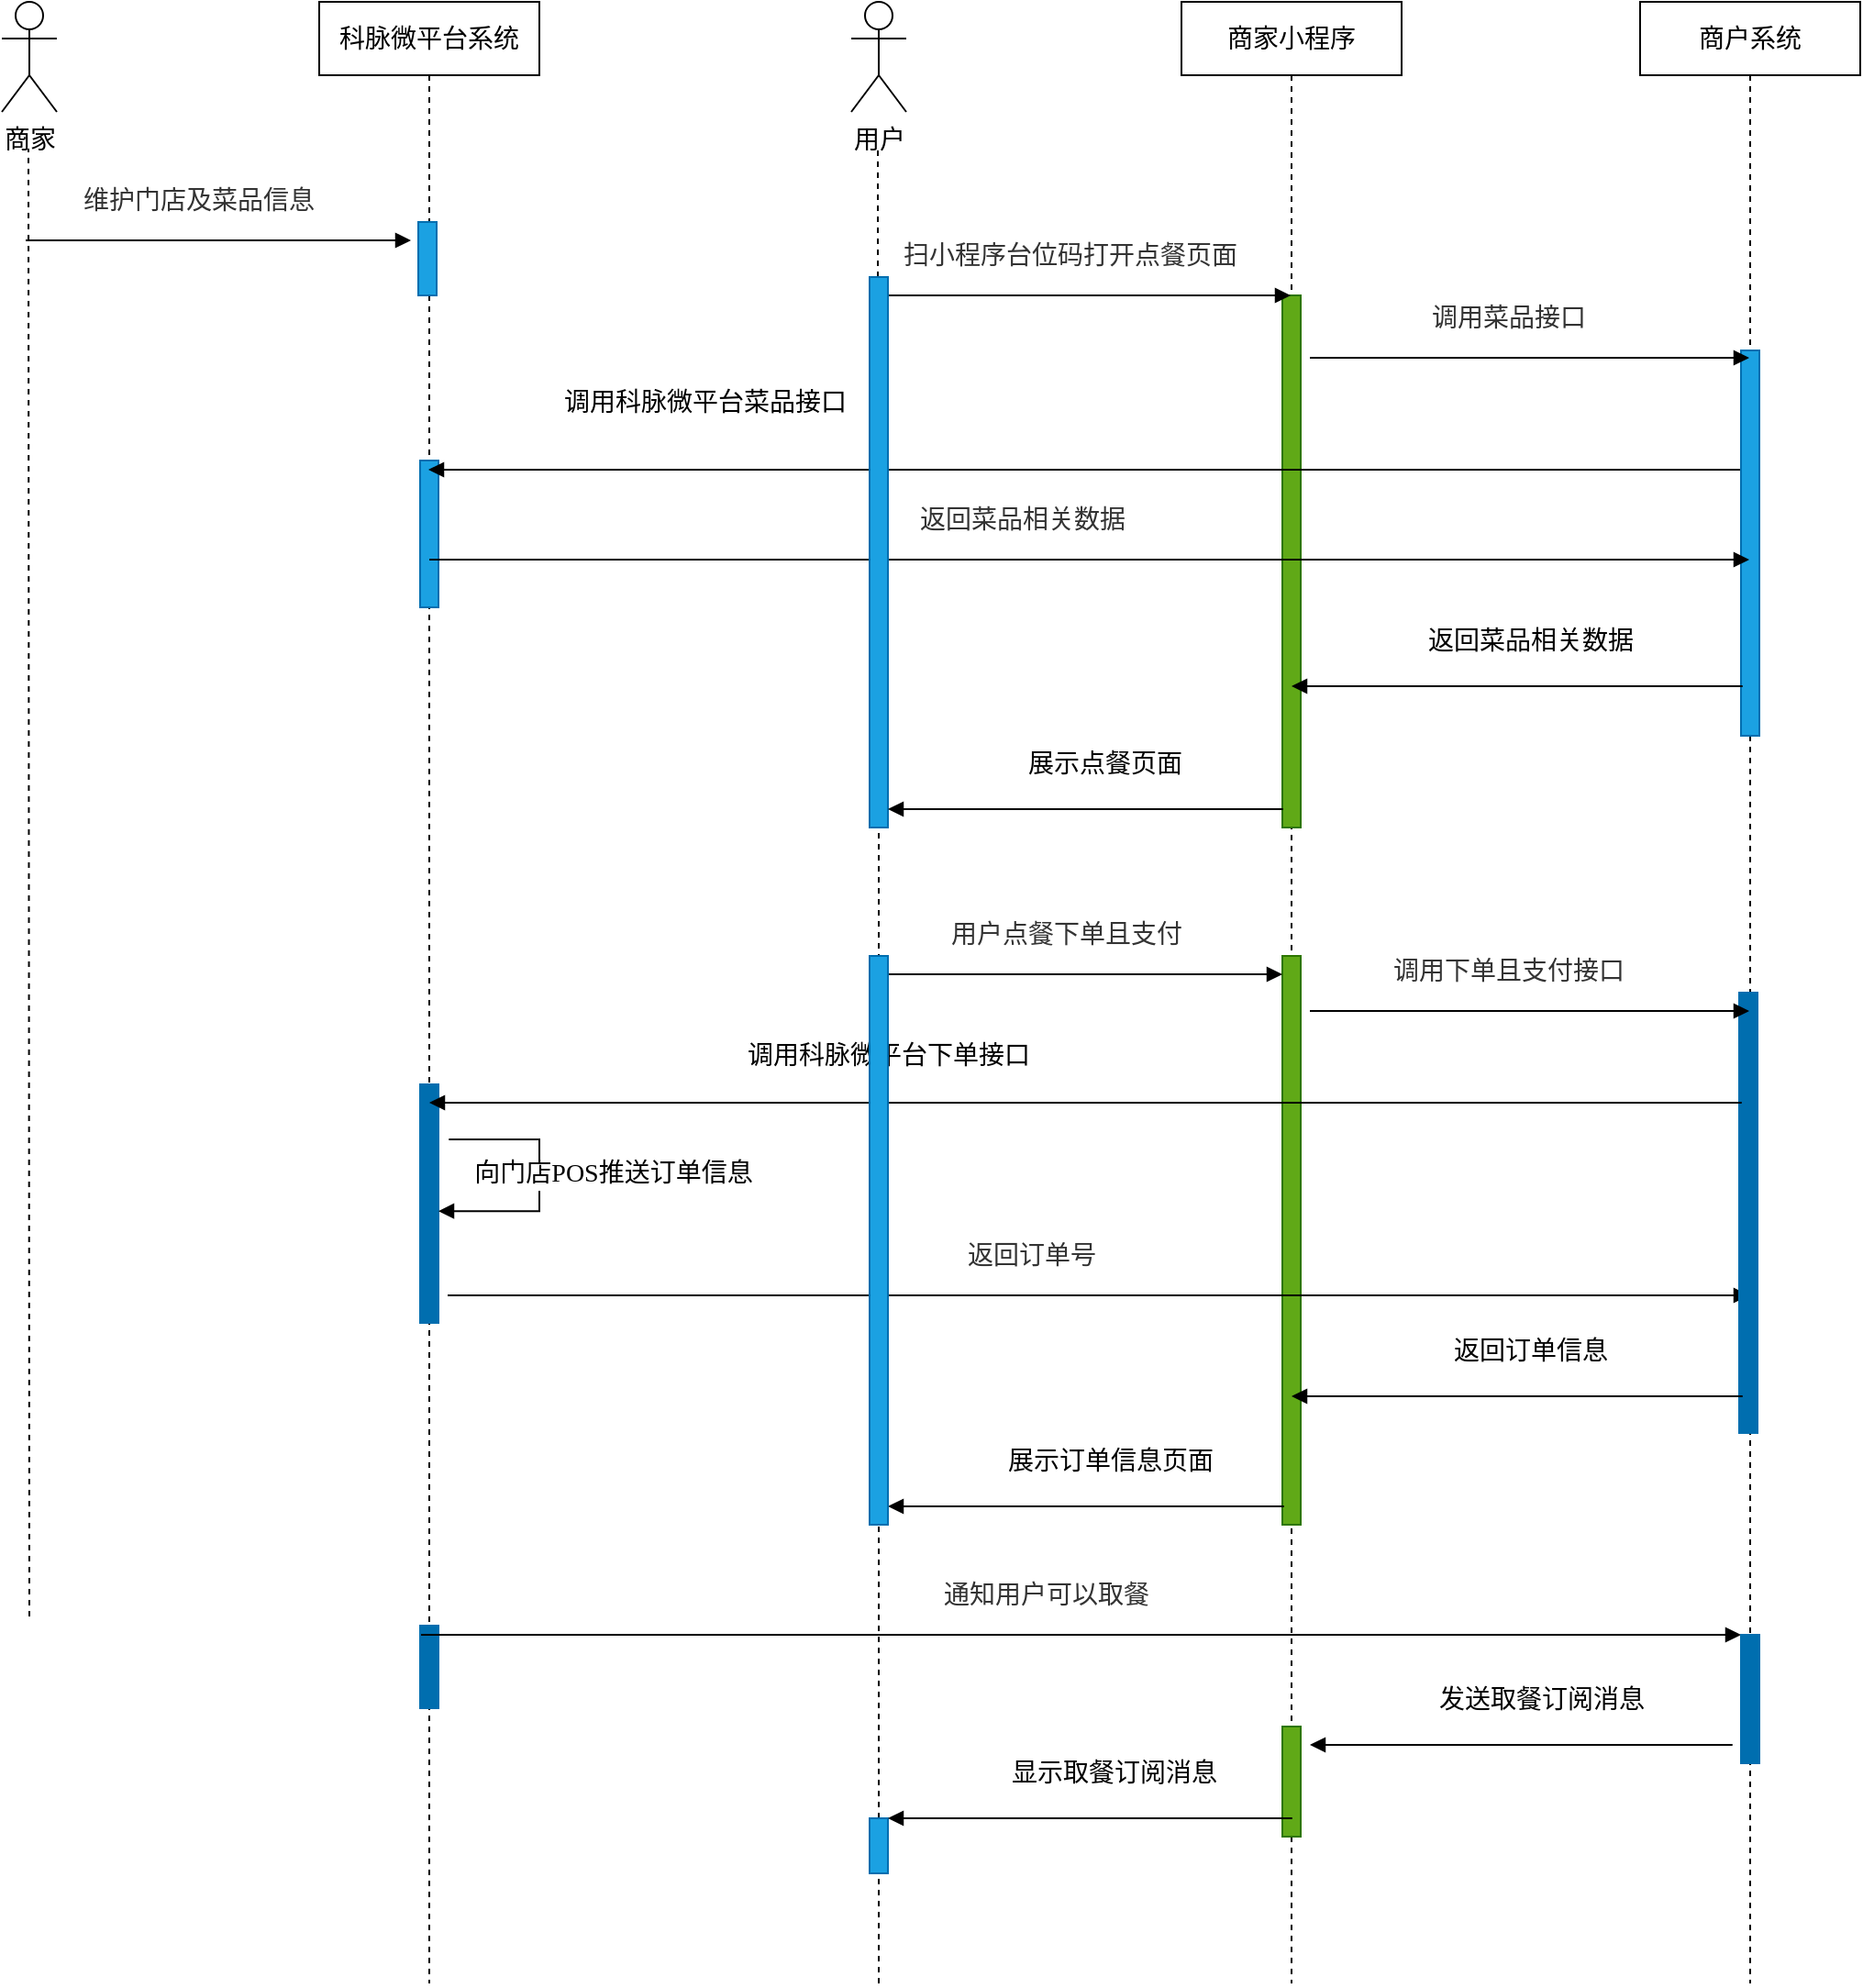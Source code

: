 <mxfile version="14.5.10" type="github">
  <diagram id="5aa129d9-4b51-9b99-0a78-bb2f967fc3d4" name="Page-1">
    <mxGraphModel dx="1822" dy="794" grid="1" gridSize="10" guides="1" tooltips="1" connect="1" arrows="1" fold="1" page="0" pageScale="1" pageWidth="827" pageHeight="1169" background="#ffffff" math="0" shadow="0">
      <root>
        <mxCell id="0" />
        <mxCell id="1" parent="0" />
        <mxCell id="y1rh6phJj4241kgfLrmI-49" value="&lt;font style=&quot;font-size: 14px&quot;&gt;商家&lt;/font&gt;" style="shape=umlActor;verticalLabelPosition=bottom;verticalAlign=top;html=1;outlineConnect=0;movable=1;resizable=1;rotatable=1;deletable=1;editable=1;connectable=1;" parent="1" vertex="1">
          <mxGeometry x="-53" y="80" width="30" height="60" as="geometry" />
        </mxCell>
        <mxCell id="y1rh6phJj4241kgfLrmI-62" value="商家小程序" style="shape=umlLifeline;perimeter=lifelinePerimeter;whiteSpace=wrap;html=1;container=1;collapsible=0;recursiveResize=0;outlineConnect=0;fontSize=14;" parent="1" vertex="1">
          <mxGeometry x="590" y="80" width="120" height="1080" as="geometry" />
        </mxCell>
        <mxCell id="y1rh6phJj4241kgfLrmI-63" value="" style="html=1;points=[];perimeter=orthogonalPerimeter;fillColor=#60a917;strokeColor=#2D7600;fontColor=#ffffff;" parent="y1rh6phJj4241kgfLrmI-62" vertex="1">
          <mxGeometry x="55" y="160" width="10" height="290" as="geometry" />
        </mxCell>
        <mxCell id="QpcFcwuWjfST1NYp_s-o-11" value="" style="html=1;points=[];perimeter=orthogonalPerimeter;fillColor=#60a917;strokeColor=#2D7600;fontColor=#ffffff;" parent="y1rh6phJj4241kgfLrmI-62" vertex="1">
          <mxGeometry x="55" y="520" width="10" height="310" as="geometry" />
        </mxCell>
        <mxCell id="A0QS7YvNojqld_3xA-VV-14" value="" style="html=1;points=[];perimeter=orthogonalPerimeter;fillColor=#60a917;strokeColor=#2D7600;fontColor=#ffffff;" vertex="1" parent="y1rh6phJj4241kgfLrmI-62">
          <mxGeometry x="55" y="940" width="10" height="60" as="geometry" />
        </mxCell>
        <mxCell id="y1rh6phJj4241kgfLrmI-64" value="&lt;font style=&quot;font-size: 14px&quot;&gt;科脉微平台系统&lt;/font&gt;" style="shape=umlLifeline;perimeter=lifelinePerimeter;whiteSpace=wrap;html=1;container=1;collapsible=0;recursiveResize=0;outlineConnect=0;" parent="1" vertex="1">
          <mxGeometry x="120" y="80" width="120" height="1080" as="geometry" />
        </mxCell>
        <mxCell id="y1rh6phJj4241kgfLrmI-65" value="" style="html=1;points=[];perimeter=orthogonalPerimeter;fillColor=#1ba1e2;strokeColor=#006EAF;fontColor=#ffffff;" parent="y1rh6phJj4241kgfLrmI-64" vertex="1">
          <mxGeometry x="54" y="120" width="10" height="40" as="geometry" />
        </mxCell>
        <mxCell id="QpcFcwuWjfST1NYp_s-o-14" value="" style="html=1;points=[];perimeter=orthogonalPerimeter;rounded=0;shadow=0;comic=0;labelBackgroundColor=none;strokeColor=#006EAF;strokeWidth=1;fontFamily=Verdana;fontSize=12;fontColor=#ffffff;align=center;fillColor=#006EAF;" parent="y1rh6phJj4241kgfLrmI-64" vertex="1">
          <mxGeometry x="55" y="590" width="10" height="130" as="geometry" />
        </mxCell>
        <mxCell id="0CgtTunisocNIU1OMhdK-7" value="" style="html=1;points=[];perimeter=orthogonalPerimeter;fillColor=#1ba1e2;strokeColor=#006EAF;fontColor=#ffffff;" parent="y1rh6phJj4241kgfLrmI-64" vertex="1">
          <mxGeometry x="55" y="250" width="10" height="80" as="geometry" />
        </mxCell>
        <mxCell id="A0QS7YvNojqld_3xA-VV-10" value="" style="html=1;points=[];perimeter=orthogonalPerimeter;rounded=0;shadow=0;comic=0;labelBackgroundColor=none;strokeColor=#006EAF;strokeWidth=1;fontFamily=Verdana;fontSize=12;fontColor=#ffffff;align=center;fillColor=#006EAF;" vertex="1" parent="y1rh6phJj4241kgfLrmI-64">
          <mxGeometry x="55" y="885" width="10" height="45" as="geometry" />
        </mxCell>
        <mxCell id="y1rh6phJj4241kgfLrmI-76" value="" style="endArrow=none;dashed=1;html=1;movable=1;resizable=1;rotatable=1;deletable=1;editable=1;connectable=1;" parent="1" edge="1">
          <mxGeometry width="50" height="50" relative="1" as="geometry">
            <mxPoint x="-38" y="960" as="sourcePoint" />
            <mxPoint x="-38.5" y="160" as="targetPoint" />
          </mxGeometry>
        </mxCell>
        <mxCell id="y1rh6phJj4241kgfLrmI-77" value="&lt;div style=&quot;text-align: left ; font-size: 14px&quot;&gt;&lt;font color=&quot;#333333&quot;&gt;扫小程序台位码打开点餐页面&lt;/font&gt;&lt;/div&gt;" style="html=1;verticalAlign=bottom;endArrow=block;labelBackgroundColor=none;fontFamily=Verdana;fontSize=14;edgeStyle=elbowEdgeStyle;elbow=vertical;" parent="1" edge="1">
          <mxGeometry x="-0.104" y="10" relative="1" as="geometry">
            <mxPoint x="430" y="240" as="sourcePoint" />
            <mxPoint x="649.5" y="240" as="targetPoint" />
            <mxPoint as="offset" />
          </mxGeometry>
        </mxCell>
        <mxCell id="QpcFcwuWjfST1NYp_s-o-5" value="&lt;span style=&quot;color: rgb(51 , 51 , 51) ; text-align: left&quot;&gt;&lt;font style=&quot;font-size: 14px&quot;&gt;维护门店及菜品信息&lt;/font&gt;&lt;/span&gt;" style="html=1;verticalAlign=bottom;endArrow=block;labelBackgroundColor=none;fontFamily=Verdana;fontSize=12;edgeStyle=elbowEdgeStyle;elbow=vertical;" parent="1" edge="1">
          <mxGeometry x="-0.104" y="10" relative="1" as="geometry">
            <mxPoint x="-40" y="210" as="sourcePoint" />
            <mxPoint x="170" y="210" as="targetPoint" />
            <mxPoint as="offset" />
            <Array as="points">
              <mxPoint x="65" y="210" />
            </Array>
          </mxGeometry>
        </mxCell>
        <mxCell id="QpcFcwuWjfST1NYp_s-o-9" value="&lt;span style=&quot;font-size: 14px&quot;&gt;用户&lt;/span&gt;" style="shape=umlActor;verticalLabelPosition=bottom;verticalAlign=top;html=1;outlineConnect=0;movable=1;resizable=1;rotatable=1;deletable=1;editable=1;connectable=1;" parent="1" vertex="1">
          <mxGeometry x="410" y="80" width="30" height="60" as="geometry" />
        </mxCell>
        <mxCell id="QpcFcwuWjfST1NYp_s-o-10" value="" style="endArrow=none;dashed=1;html=1;movable=1;resizable=1;rotatable=1;deletable=1;editable=1;connectable=1;startArrow=none;" parent="1" source="0CgtTunisocNIU1OMhdK-9" edge="1">
          <mxGeometry width="50" height="50" relative="1" as="geometry">
            <mxPoint x="425" y="760" as="sourcePoint" />
            <mxPoint x="424.5" y="160" as="targetPoint" />
          </mxGeometry>
        </mxCell>
        <mxCell id="QpcFcwuWjfST1NYp_s-o-12" value="&lt;div style=&quot;text-align: left ; font-size: 14px&quot;&gt;&lt;font color=&quot;#333333&quot;&gt;用户点餐下单且支付&lt;/font&gt;&lt;/div&gt;" style="html=1;verticalAlign=bottom;endArrow=block;labelBackgroundColor=none;fontFamily=Verdana;fontSize=14;edgeStyle=elbowEdgeStyle;elbow=vertical;" parent="1" edge="1">
          <mxGeometry x="-0.104" y="10" relative="1" as="geometry">
            <mxPoint x="430" y="610" as="sourcePoint" />
            <mxPoint x="645" y="610" as="targetPoint" />
            <mxPoint as="offset" />
          </mxGeometry>
        </mxCell>
        <mxCell id="QpcFcwuWjfST1NYp_s-o-13" value="&lt;div style=&quot;text-align: left ; font-size: 14px&quot;&gt;调用科脉微平台菜品接口&lt;/div&gt;" style="html=1;verticalAlign=bottom;endArrow=block;labelBackgroundColor=none;fontFamily=Verdana;fontSize=14;edgeStyle=elbowEdgeStyle;elbow=vertical;" parent="1" edge="1">
          <mxGeometry x="0.671" y="-25" relative="1" as="geometry">
            <mxPoint x="725.5" y="335" as="sourcePoint" />
            <mxPoint x="179.5" y="335" as="targetPoint" />
            <mxPoint as="offset" />
            <Array as="points">
              <mxPoint x="910" y="335" />
            </Array>
          </mxGeometry>
        </mxCell>
        <mxCell id="QpcFcwuWjfST1NYp_s-o-16" value="&lt;div style=&quot;text-align: left ; font-size: 14px&quot;&gt;&lt;font color=&quot;#333333&quot;&gt;返回订单号&lt;/font&gt;&lt;/div&gt;" style="html=1;verticalAlign=bottom;endArrow=block;labelBackgroundColor=none;fontFamily=Verdana;fontSize=14;edgeStyle=elbowEdgeStyle;elbow=vertical;" parent="1" target="0CgtTunisocNIU1OMhdK-2" edge="1">
          <mxGeometry x="-0.104" y="10" relative="1" as="geometry">
            <mxPoint x="190" y="785" as="sourcePoint" />
            <mxPoint x="649.5" y="785" as="targetPoint" />
            <mxPoint as="offset" />
          </mxGeometry>
        </mxCell>
        <mxCell id="0CgtTunisocNIU1OMhdK-2" value="&lt;span style=&quot;font-size: 14px&quot;&gt;商户系统&lt;/span&gt;" style="shape=umlLifeline;perimeter=lifelinePerimeter;whiteSpace=wrap;html=1;container=1;collapsible=0;recursiveResize=0;outlineConnect=0;" parent="1" vertex="1">
          <mxGeometry x="840" y="80" width="120" height="1080" as="geometry" />
        </mxCell>
        <mxCell id="0CgtTunisocNIU1OMhdK-3" value="" style="html=1;points=[];perimeter=orthogonalPerimeter;fillColor=#1ba1e2;strokeColor=#006EAF;fontColor=#ffffff;" parent="0CgtTunisocNIU1OMhdK-2" vertex="1">
          <mxGeometry x="55" y="190" width="10" height="210" as="geometry" />
        </mxCell>
        <mxCell id="0CgtTunisocNIU1OMhdK-4" value="" style="html=1;points=[];perimeter=orthogonalPerimeter;rounded=0;shadow=0;comic=0;labelBackgroundColor=none;strokeColor=#006EAF;strokeWidth=1;fontFamily=Verdana;fontSize=12;fontColor=#ffffff;align=center;fillColor=#006EAF;" parent="0CgtTunisocNIU1OMhdK-2" vertex="1">
          <mxGeometry x="54" y="540" width="10" height="240" as="geometry" />
        </mxCell>
        <mxCell id="0CgtTunisocNIU1OMhdK-6" value="&lt;div style=&quot;text-align: left ; font-size: 14px&quot;&gt;&lt;font color=&quot;#333333&quot;&gt;调用菜品接口&lt;/font&gt;&lt;/div&gt;" style="html=1;verticalAlign=bottom;endArrow=block;labelBackgroundColor=none;fontFamily=Verdana;fontSize=14;edgeStyle=elbowEdgeStyle;elbow=vertical;" parent="1" edge="1">
          <mxGeometry x="-0.104" y="10" relative="1" as="geometry">
            <mxPoint x="660" y="274" as="sourcePoint" />
            <mxPoint x="899.5" y="274" as="targetPoint" />
            <mxPoint as="offset" />
          </mxGeometry>
        </mxCell>
        <mxCell id="0CgtTunisocNIU1OMhdK-8" value="&lt;div style=&quot;text-align: left&quot;&gt;&lt;span style=&quot;font-size: 14px&quot;&gt;&lt;font color=&quot;#333333&quot;&gt;返回菜品相关数据&lt;/font&gt;&lt;/span&gt;&lt;/div&gt;" style="html=1;verticalAlign=bottom;endArrow=block;labelBackgroundColor=none;fontFamily=Verdana;fontSize=12;edgeStyle=elbowEdgeStyle;elbow=vertical;" parent="1" edge="1">
          <mxGeometry x="-0.104" y="10" relative="1" as="geometry">
            <mxPoint x="180" y="384" as="sourcePoint" />
            <mxPoint x="899.5" y="384" as="targetPoint" />
            <mxPoint as="offset" />
            <Array as="points">
              <mxPoint x="285" y="384" />
            </Array>
          </mxGeometry>
        </mxCell>
        <mxCell id="0CgtTunisocNIU1OMhdK-9" value="" style="html=1;points=[];perimeter=orthogonalPerimeter;fillColor=#1ba1e2;strokeColor=#006EAF;fontColor=#ffffff;" parent="1" vertex="1">
          <mxGeometry x="420" y="230" width="10" height="300" as="geometry" />
        </mxCell>
        <mxCell id="0CgtTunisocNIU1OMhdK-10" value="" style="endArrow=none;dashed=1;html=1;movable=1;resizable=1;rotatable=1;deletable=1;editable=1;connectable=1;startArrow=none;" parent="1" target="0CgtTunisocNIU1OMhdK-9" edge="1" source="A0QS7YvNojqld_3xA-VV-15">
          <mxGeometry width="50" height="50" relative="1" as="geometry">
            <mxPoint x="425" y="1160" as="sourcePoint" />
            <mxPoint x="424.5" y="160" as="targetPoint" />
          </mxGeometry>
        </mxCell>
        <mxCell id="0CgtTunisocNIU1OMhdK-11" value="&lt;div style=&quot;text-align: left ; font-size: 14px&quot;&gt;返回菜品相关数据&lt;/div&gt;" style="html=1;verticalAlign=bottom;endArrow=block;labelBackgroundColor=none;fontFamily=Verdana;fontSize=14;edgeStyle=elbowEdgeStyle;elbow=vertical;" parent="1" edge="1">
          <mxGeometry x="0.402" y="-13" relative="1" as="geometry">
            <mxPoint x="716" y="453" as="sourcePoint" />
            <mxPoint x="650" y="453" as="targetPoint" />
            <mxPoint as="offset" />
            <Array as="points">
              <mxPoint x="900.5" y="453" />
            </Array>
          </mxGeometry>
        </mxCell>
        <mxCell id="0CgtTunisocNIU1OMhdK-12" value="&lt;div style=&quot;text-align: left ; font-size: 14px&quot;&gt;调用科脉微平台下单接口&lt;/div&gt;" style="html=1;verticalAlign=bottom;endArrow=block;labelBackgroundColor=none;fontFamily=Verdana;fontSize=14;edgeStyle=elbowEdgeStyle;elbow=vertical;" parent="1" edge="1" target="y1rh6phJj4241kgfLrmI-64">
          <mxGeometry x="0.442" y="-14" relative="1" as="geometry">
            <mxPoint x="726" y="680" as="sourcePoint" />
            <mxPoint x="680" y="680" as="targetPoint" />
            <mxPoint as="offset" />
            <Array as="points">
              <mxPoint x="900" y="680" />
            </Array>
          </mxGeometry>
        </mxCell>
        <mxCell id="A0QS7YvNojqld_3xA-VV-1" value="&lt;div style=&quot;text-align: left ; font-size: 14px&quot;&gt;&lt;font color=&quot;#333333&quot;&gt;调用下单且支付接口&lt;/font&gt;&lt;/div&gt;" style="html=1;verticalAlign=bottom;endArrow=block;labelBackgroundColor=none;fontFamily=Verdana;fontSize=14;edgeStyle=elbowEdgeStyle;elbow=vertical;" edge="1" parent="1" target="0CgtTunisocNIU1OMhdK-2">
          <mxGeometry x="-0.104" y="10" relative="1" as="geometry">
            <mxPoint x="660" y="630" as="sourcePoint" />
            <mxPoint x="865" y="630" as="targetPoint" />
            <mxPoint as="offset" />
          </mxGeometry>
        </mxCell>
        <mxCell id="A0QS7YvNojqld_3xA-VV-2" value="&lt;span style=&quot;font-size: 14px&quot;&gt;向门店POS推送订单信息&lt;/span&gt;" style="html=1;verticalAlign=bottom;endArrow=block;labelBackgroundColor=#ffffff;fontFamily=Verdana;fontSize=12;elbow=vertical;edgeStyle=orthogonalEdgeStyle;exitX=1.066;exitY=0.713;exitPerimeter=0;rounded=0;" edge="1" parent="1">
          <mxGeometry x="0.106" y="40" relative="1" as="geometry">
            <mxPoint x="190.66" y="700.01" as="sourcePoint" />
            <mxPoint x="185" y="739.1" as="targetPoint" />
            <Array as="points">
              <mxPoint x="240" y="700.1" />
              <mxPoint x="240" y="739.1" />
            </Array>
            <mxPoint as="offset" />
          </mxGeometry>
        </mxCell>
        <mxCell id="A0QS7YvNojqld_3xA-VV-4" value="&lt;div style=&quot;text-align: left ; font-size: 14px&quot;&gt;返回订单信息&lt;/div&gt;" style="html=1;verticalAlign=bottom;endArrow=block;labelBackgroundColor=none;fontFamily=Verdana;fontSize=14;edgeStyle=elbowEdgeStyle;elbow=vertical;" edge="1" parent="1">
          <mxGeometry x="0.402" y="-13" relative="1" as="geometry">
            <mxPoint x="716" y="840" as="sourcePoint" />
            <mxPoint x="650" y="840" as="targetPoint" />
            <mxPoint as="offset" />
            <Array as="points">
              <mxPoint x="900.5" y="840" />
            </Array>
          </mxGeometry>
        </mxCell>
        <mxCell id="A0QS7YvNojqld_3xA-VV-5" value="&lt;div style=&quot;text-align: left ; font-size: 14px&quot;&gt;展示订单信息页面&lt;/div&gt;" style="html=1;verticalAlign=bottom;endArrow=block;labelBackgroundColor=none;fontFamily=Verdana;fontSize=14;edgeStyle=elbowEdgeStyle;elbow=vertical;" edge="1" parent="1">
          <mxGeometry x="0.402" y="-13" relative="1" as="geometry">
            <mxPoint x="466" y="900" as="sourcePoint" />
            <mxPoint x="430" y="900" as="targetPoint" />
            <mxPoint as="offset" />
            <Array as="points">
              <mxPoint x="650.5" y="900" />
            </Array>
          </mxGeometry>
        </mxCell>
        <mxCell id="A0QS7YvNojqld_3xA-VV-6" value="&lt;div style=&quot;text-align: left ; font-size: 14px&quot;&gt;展示点餐页面&lt;/div&gt;" style="html=1;verticalAlign=bottom;endArrow=block;labelBackgroundColor=none;fontFamily=Verdana;fontSize=14;edgeStyle=elbowEdgeStyle;elbow=vertical;" edge="1" parent="1">
          <mxGeometry x="0.402" y="-13" relative="1" as="geometry">
            <mxPoint x="476" y="520" as="sourcePoint" />
            <mxPoint x="430" y="520" as="targetPoint" />
            <mxPoint as="offset" />
            <Array as="points">
              <mxPoint x="650" y="520" />
            </Array>
          </mxGeometry>
        </mxCell>
        <mxCell id="A0QS7YvNojqld_3xA-VV-7" value="" style="html=1;points=[];perimeter=orthogonalPerimeter;fillColor=#1ba1e2;strokeColor=#006EAF;fontColor=#ffffff;" vertex="1" parent="1">
          <mxGeometry x="420" y="600" width="10" height="310" as="geometry" />
        </mxCell>
        <mxCell id="A0QS7YvNojqld_3xA-VV-11" value="&lt;div style=&quot;text-align: left&quot;&gt;&lt;font color=&quot;#333333&quot;&gt;&lt;span style=&quot;font-size: 14px&quot;&gt;通知用户可以取餐&lt;/span&gt;&lt;/font&gt;&lt;/div&gt;" style="html=1;verticalAlign=bottom;endArrow=block;labelBackgroundColor=none;fontFamily=Verdana;fontSize=12;edgeStyle=elbowEdgeStyle;elbow=vertical;" edge="1" parent="1">
          <mxGeometry x="-0.055" y="10" relative="1" as="geometry">
            <mxPoint x="175.5" y="970" as="sourcePoint" />
            <mxPoint x="895" y="970" as="targetPoint" />
            <mxPoint as="offset" />
            <Array as="points">
              <mxPoint x="280.5" y="970" />
            </Array>
          </mxGeometry>
        </mxCell>
        <mxCell id="A0QS7YvNojqld_3xA-VV-12" value="" style="html=1;points=[];perimeter=orthogonalPerimeter;rounded=0;shadow=0;comic=0;labelBackgroundColor=none;strokeColor=#006EAF;strokeWidth=1;fontFamily=Verdana;fontSize=12;fontColor=#ffffff;align=center;fillColor=#006EAF;" vertex="1" parent="1">
          <mxGeometry x="895" y="970" width="10" height="70" as="geometry" />
        </mxCell>
        <mxCell id="A0QS7YvNojqld_3xA-VV-13" value="&lt;div style=&quot;text-align: left ; font-size: 14px&quot;&gt;发送取餐订阅消息&lt;/div&gt;" style="html=1;verticalAlign=bottom;endArrow=block;labelBackgroundColor=none;fontFamily=Verdana;fontSize=14;edgeStyle=elbowEdgeStyle;elbow=vertical;" edge="1" parent="1">
          <mxGeometry x="0.402" y="-13" relative="1" as="geometry">
            <mxPoint x="710.5" y="1030" as="sourcePoint" />
            <mxPoint x="660" y="1030" as="targetPoint" />
            <mxPoint as="offset" />
            <Array as="points">
              <mxPoint x="895" y="1030" />
            </Array>
          </mxGeometry>
        </mxCell>
        <mxCell id="A0QS7YvNojqld_3xA-VV-15" value="" style="html=1;points=[];perimeter=orthogonalPerimeter;fillColor=#1ba1e2;strokeColor=#006EAF;fontColor=#ffffff;" vertex="1" parent="1">
          <mxGeometry x="420" y="1070" width="10" height="30" as="geometry" />
        </mxCell>
        <mxCell id="A0QS7YvNojqld_3xA-VV-16" value="" style="endArrow=none;dashed=1;html=1;movable=1;resizable=1;rotatable=1;deletable=1;editable=1;connectable=1;startArrow=none;" edge="1" parent="1" target="A0QS7YvNojqld_3xA-VV-15">
          <mxGeometry width="50" height="50" relative="1" as="geometry">
            <mxPoint x="425" y="1160" as="sourcePoint" />
            <mxPoint x="425" y="530" as="targetPoint" />
          </mxGeometry>
        </mxCell>
        <mxCell id="A0QS7YvNojqld_3xA-VV-17" value="&lt;div style=&quot;text-align: left ; font-size: 14px&quot;&gt;显示取餐订阅消息&lt;/div&gt;" style="html=1;verticalAlign=bottom;endArrow=block;labelBackgroundColor=none;fontFamily=Verdana;fontSize=14;edgeStyle=elbowEdgeStyle;elbow=vertical;" edge="1" parent="1">
          <mxGeometry x="0.402" y="-13" relative="1" as="geometry">
            <mxPoint x="470.5" y="1070" as="sourcePoint" />
            <mxPoint x="430" y="1070" as="targetPoint" />
            <mxPoint as="offset" />
            <Array as="points">
              <mxPoint x="655" y="1070" />
            </Array>
          </mxGeometry>
        </mxCell>
      </root>
    </mxGraphModel>
  </diagram>
</mxfile>
